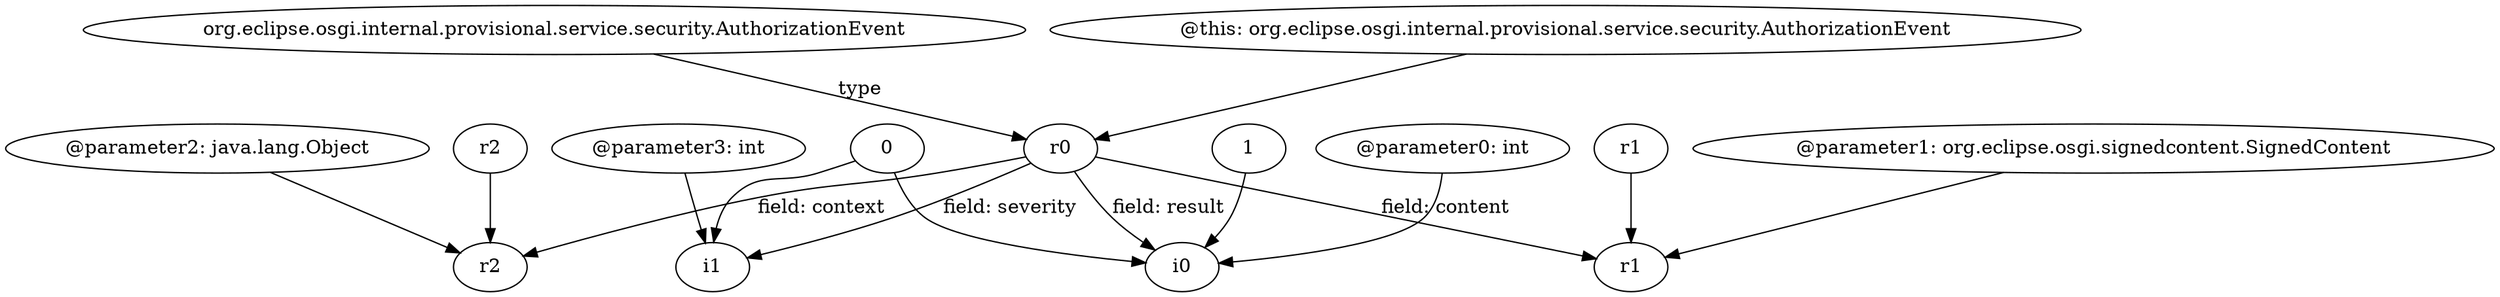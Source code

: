 digraph g {
0[label="org.eclipse.osgi.internal.provisional.service.security.AuthorizationEvent"]
1[label="r0"]
0->1[label="type"]
2[label="r2"]
3[label="r2"]
2->3[label=""]
4[label="1"]
5[label="i0"]
4->5[label=""]
6[label="0"]
6->5[label=""]
1->3[label="field: context"]
7[label="@parameter0: int"]
7->5[label=""]
8[label="@parameter2: java.lang.Object"]
8->3[label=""]
1->5[label="field: result"]
9[label="i1"]
1->9[label="field: severity"]
10[label="r1"]
11[label="r1"]
10->11[label=""]
12[label="@this: org.eclipse.osgi.internal.provisional.service.security.AuthorizationEvent"]
12->1[label=""]
13[label="@parameter3: int"]
13->9[label=""]
6->9[label=""]
14[label="@parameter1: org.eclipse.osgi.signedcontent.SignedContent"]
14->11[label=""]
1->11[label="field: content"]
}